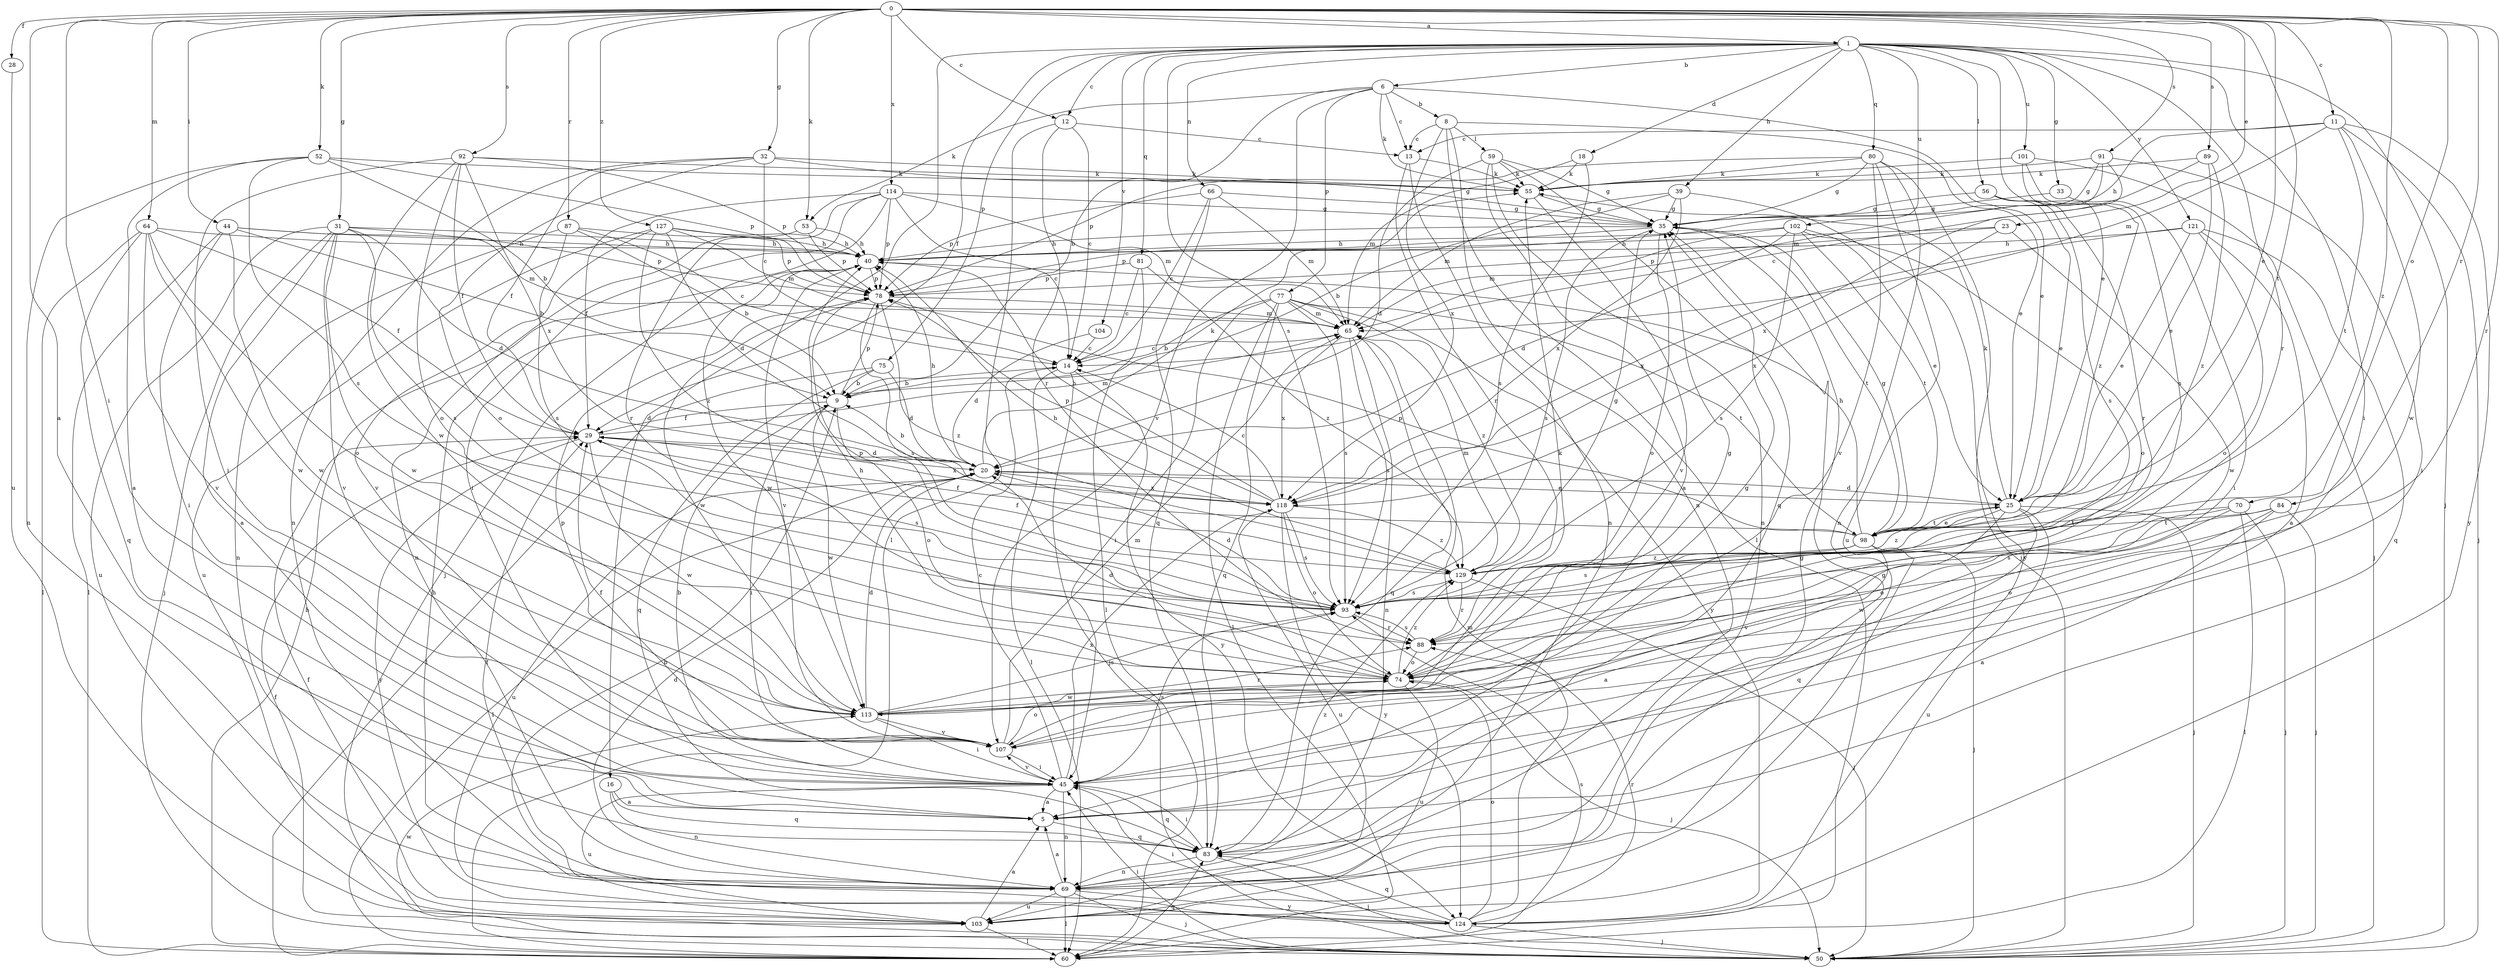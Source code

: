 strict digraph  {
0;
1;
5;
6;
8;
9;
11;
12;
13;
14;
16;
18;
20;
23;
25;
28;
29;
31;
32;
33;
35;
39;
40;
44;
45;
50;
52;
53;
55;
56;
59;
60;
64;
65;
66;
69;
70;
74;
75;
77;
78;
80;
81;
83;
84;
87;
88;
89;
91;
92;
93;
98;
101;
102;
103;
104;
107;
113;
114;
118;
121;
124;
127;
129;
0 -> 1  [label=a];
0 -> 5  [label=a];
0 -> 11  [label=c];
0 -> 12  [label=c];
0 -> 23  [label=e];
0 -> 25  [label=e];
0 -> 28  [label=f];
0 -> 31  [label=g];
0 -> 32  [label=g];
0 -> 44  [label=i];
0 -> 45  [label=i];
0 -> 52  [label=k];
0 -> 53  [label=k];
0 -> 64  [label=m];
0 -> 70  [label=o];
0 -> 84  [label=r];
0 -> 87  [label=r];
0 -> 88  [label=r];
0 -> 89  [label=s];
0 -> 91  [label=s];
0 -> 92  [label=s];
0 -> 98  [label=t];
0 -> 114  [label=x];
0 -> 127  [label=z];
0 -> 129  [label=z];
1 -> 6  [label=b];
1 -> 12  [label=c];
1 -> 16  [label=d];
1 -> 18  [label=d];
1 -> 25  [label=e];
1 -> 29  [label=f];
1 -> 33  [label=g];
1 -> 39  [label=h];
1 -> 45  [label=i];
1 -> 50  [label=j];
1 -> 56  [label=l];
1 -> 66  [label=n];
1 -> 75  [label=p];
1 -> 80  [label=q];
1 -> 81  [label=q];
1 -> 88  [label=r];
1 -> 93  [label=s];
1 -> 101  [label=u];
1 -> 102  [label=u];
1 -> 104  [label=v];
1 -> 121  [label=y];
5 -> 83  [label=q];
6 -> 8  [label=b];
6 -> 9  [label=b];
6 -> 13  [label=c];
6 -> 25  [label=e];
6 -> 53  [label=k];
6 -> 55  [label=k];
6 -> 77  [label=p];
6 -> 107  [label=v];
8 -> 13  [label=c];
8 -> 25  [label=e];
8 -> 59  [label=l];
8 -> 60  [label=l];
8 -> 69  [label=n];
8 -> 118  [label=x];
9 -> 29  [label=f];
9 -> 45  [label=i];
9 -> 74  [label=o];
9 -> 78  [label=p];
9 -> 113  [label=w];
11 -> 13  [label=c];
11 -> 40  [label=h];
11 -> 50  [label=j];
11 -> 65  [label=m];
11 -> 98  [label=t];
11 -> 113  [label=w];
11 -> 124  [label=y];
12 -> 13  [label=c];
12 -> 14  [label=c];
12 -> 60  [label=l];
12 -> 88  [label=r];
13 -> 55  [label=k];
13 -> 69  [label=n];
13 -> 88  [label=r];
14 -> 9  [label=b];
14 -> 50  [label=j];
14 -> 60  [label=l];
14 -> 124  [label=y];
16 -> 5  [label=a];
16 -> 69  [label=n];
16 -> 83  [label=q];
18 -> 55  [label=k];
18 -> 65  [label=m];
18 -> 93  [label=s];
20 -> 9  [label=b];
20 -> 25  [label=e];
20 -> 40  [label=h];
20 -> 55  [label=k];
20 -> 60  [label=l];
20 -> 103  [label=u];
20 -> 118  [label=x];
23 -> 40  [label=h];
23 -> 78  [label=p];
23 -> 113  [label=w];
23 -> 118  [label=x];
25 -> 20  [label=d];
25 -> 50  [label=j];
25 -> 55  [label=k];
25 -> 83  [label=q];
25 -> 98  [label=t];
25 -> 103  [label=u];
25 -> 107  [label=v];
25 -> 129  [label=z];
28 -> 103  [label=u];
29 -> 20  [label=d];
29 -> 65  [label=m];
29 -> 93  [label=s];
29 -> 113  [label=w];
29 -> 118  [label=x];
29 -> 124  [label=y];
31 -> 5  [label=a];
31 -> 20  [label=d];
31 -> 40  [label=h];
31 -> 50  [label=j];
31 -> 78  [label=p];
31 -> 93  [label=s];
31 -> 103  [label=u];
31 -> 107  [label=v];
31 -> 113  [label=w];
32 -> 14  [label=c];
32 -> 29  [label=f];
32 -> 35  [label=g];
32 -> 55  [label=k];
32 -> 69  [label=n];
32 -> 74  [label=o];
33 -> 35  [label=g];
33 -> 45  [label=i];
35 -> 40  [label=h];
35 -> 74  [label=o];
35 -> 78  [label=p];
35 -> 93  [label=s];
35 -> 98  [label=t];
39 -> 9  [label=b];
39 -> 35  [label=g];
39 -> 65  [label=m];
39 -> 118  [label=x];
39 -> 124  [label=y];
40 -> 78  [label=p];
40 -> 107  [label=v];
40 -> 113  [label=w];
44 -> 9  [label=b];
44 -> 40  [label=h];
44 -> 45  [label=i];
44 -> 60  [label=l];
44 -> 65  [label=m];
44 -> 113  [label=w];
45 -> 5  [label=a];
45 -> 9  [label=b];
45 -> 14  [label=c];
45 -> 69  [label=n];
45 -> 83  [label=q];
45 -> 93  [label=s];
45 -> 103  [label=u];
45 -> 107  [label=v];
45 -> 118  [label=x];
50 -> 29  [label=f];
50 -> 45  [label=i];
50 -> 113  [label=w];
52 -> 5  [label=a];
52 -> 9  [label=b];
52 -> 55  [label=k];
52 -> 69  [label=n];
52 -> 78  [label=p];
52 -> 93  [label=s];
53 -> 40  [label=h];
53 -> 69  [label=n];
53 -> 78  [label=p];
55 -> 35  [label=g];
55 -> 107  [label=v];
56 -> 25  [label=e];
56 -> 35  [label=g];
56 -> 88  [label=r];
56 -> 93  [label=s];
59 -> 5  [label=a];
59 -> 20  [label=d];
59 -> 35  [label=g];
59 -> 55  [label=k];
59 -> 69  [label=n];
59 -> 83  [label=q];
60 -> 40  [label=h];
60 -> 83  [label=q];
60 -> 93  [label=s];
64 -> 29  [label=f];
64 -> 40  [label=h];
64 -> 60  [label=l];
64 -> 74  [label=o];
64 -> 83  [label=q];
64 -> 107  [label=v];
64 -> 113  [label=w];
65 -> 14  [label=c];
65 -> 69  [label=n];
65 -> 83  [label=q];
65 -> 93  [label=s];
65 -> 118  [label=x];
66 -> 14  [label=c];
66 -> 35  [label=g];
66 -> 65  [label=m];
66 -> 78  [label=p];
66 -> 83  [label=q];
69 -> 5  [label=a];
69 -> 20  [label=d];
69 -> 29  [label=f];
69 -> 35  [label=g];
69 -> 50  [label=j];
69 -> 60  [label=l];
69 -> 103  [label=u];
69 -> 124  [label=y];
70 -> 50  [label=j];
70 -> 60  [label=l];
70 -> 74  [label=o];
70 -> 98  [label=t];
70 -> 113  [label=w];
74 -> 20  [label=d];
74 -> 35  [label=g];
74 -> 40  [label=h];
74 -> 50  [label=j];
74 -> 103  [label=u];
74 -> 113  [label=w];
74 -> 129  [label=z];
75 -> 9  [label=b];
75 -> 20  [label=d];
75 -> 60  [label=l];
75 -> 83  [label=q];
77 -> 9  [label=b];
77 -> 45  [label=i];
77 -> 60  [label=l];
77 -> 65  [label=m];
77 -> 83  [label=q];
77 -> 93  [label=s];
77 -> 98  [label=t];
77 -> 124  [label=y];
77 -> 129  [label=z];
78 -> 65  [label=m];
78 -> 93  [label=s];
78 -> 113  [label=w];
78 -> 129  [label=z];
80 -> 35  [label=g];
80 -> 50  [label=j];
80 -> 55  [label=k];
80 -> 69  [label=n];
80 -> 78  [label=p];
80 -> 103  [label=u];
80 -> 107  [label=v];
81 -> 14  [label=c];
81 -> 60  [label=l];
81 -> 78  [label=p];
81 -> 129  [label=z];
83 -> 45  [label=i];
83 -> 50  [label=j];
83 -> 69  [label=n];
83 -> 129  [label=z];
84 -> 5  [label=a];
84 -> 50  [label=j];
84 -> 74  [label=o];
84 -> 93  [label=s];
84 -> 98  [label=t];
87 -> 9  [label=b];
87 -> 14  [label=c];
87 -> 40  [label=h];
87 -> 69  [label=n];
87 -> 93  [label=s];
88 -> 74  [label=o];
88 -> 93  [label=s];
89 -> 14  [label=c];
89 -> 25  [label=e];
89 -> 55  [label=k];
89 -> 129  [label=z];
91 -> 35  [label=g];
91 -> 45  [label=i];
91 -> 55  [label=k];
91 -> 65  [label=m];
91 -> 118  [label=x];
92 -> 29  [label=f];
92 -> 45  [label=i];
92 -> 55  [label=k];
92 -> 74  [label=o];
92 -> 78  [label=p];
92 -> 113  [label=w];
92 -> 118  [label=x];
93 -> 20  [label=d];
93 -> 78  [label=p];
93 -> 88  [label=r];
98 -> 5  [label=a];
98 -> 25  [label=e];
98 -> 29  [label=f];
98 -> 35  [label=g];
98 -> 40  [label=h];
98 -> 50  [label=j];
98 -> 78  [label=p];
98 -> 93  [label=s];
98 -> 129  [label=z];
101 -> 50  [label=j];
101 -> 55  [label=k];
101 -> 93  [label=s];
101 -> 129  [label=z];
102 -> 20  [label=d];
102 -> 25  [label=e];
102 -> 40  [label=h];
102 -> 65  [label=m];
102 -> 74  [label=o];
102 -> 93  [label=s];
102 -> 98  [label=t];
103 -> 5  [label=a];
103 -> 29  [label=f];
103 -> 35  [label=g];
103 -> 60  [label=l];
104 -> 14  [label=c];
104 -> 20  [label=d];
107 -> 29  [label=f];
107 -> 35  [label=g];
107 -> 45  [label=i];
107 -> 65  [label=m];
107 -> 74  [label=o];
107 -> 78  [label=p];
113 -> 20  [label=d];
113 -> 45  [label=i];
113 -> 55  [label=k];
113 -> 88  [label=r];
113 -> 93  [label=s];
113 -> 107  [label=v];
114 -> 14  [label=c];
114 -> 29  [label=f];
114 -> 35  [label=g];
114 -> 45  [label=i];
114 -> 50  [label=j];
114 -> 65  [label=m];
114 -> 78  [label=p];
114 -> 88  [label=r];
118 -> 14  [label=c];
118 -> 40  [label=h];
118 -> 74  [label=o];
118 -> 78  [label=p];
118 -> 93  [label=s];
118 -> 103  [label=u];
118 -> 124  [label=y];
118 -> 129  [label=z];
121 -> 5  [label=a];
121 -> 25  [label=e];
121 -> 40  [label=h];
121 -> 74  [label=o];
121 -> 83  [label=q];
121 -> 118  [label=x];
124 -> 9  [label=b];
124 -> 40  [label=h];
124 -> 45  [label=i];
124 -> 50  [label=j];
124 -> 65  [label=m];
124 -> 74  [label=o];
124 -> 83  [label=q];
124 -> 88  [label=r];
127 -> 20  [label=d];
127 -> 40  [label=h];
127 -> 65  [label=m];
127 -> 78  [label=p];
127 -> 103  [label=u];
127 -> 107  [label=v];
127 -> 129  [label=z];
129 -> 29  [label=f];
129 -> 35  [label=g];
129 -> 40  [label=h];
129 -> 50  [label=j];
129 -> 65  [label=m];
129 -> 88  [label=r];
129 -> 93  [label=s];
}
